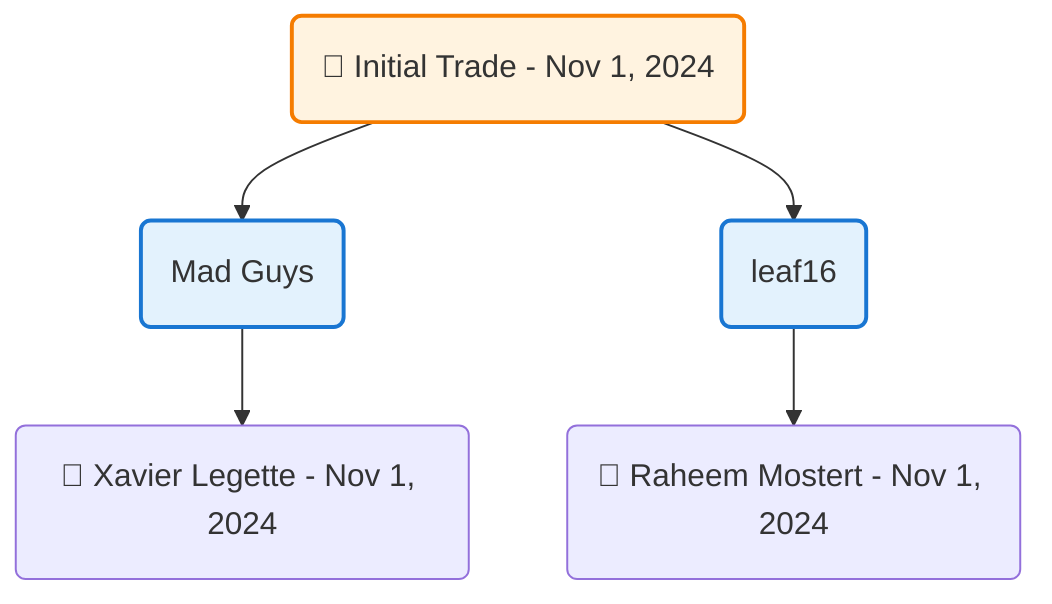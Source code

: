 flowchart TD

    TRADE_MAIN("🔄 Initial Trade - Nov 1, 2024")
    TEAM_1("Mad Guys")
    TEAM_2("leaf16")
    NODE_ba40d720-93a2-46a3-9386-d162ec500027("🔄 Xavier Legette - Nov 1, 2024")
    NODE_184358db-7baf-4f9a-afdf-d1669d8b59a4("🔄 Raheem Mostert - Nov 1, 2024")

    TRADE_MAIN --> TEAM_1
    TRADE_MAIN --> TEAM_2
    TEAM_1 --> NODE_ba40d720-93a2-46a3-9386-d162ec500027
    TEAM_2 --> NODE_184358db-7baf-4f9a-afdf-d1669d8b59a4

    %% Node styling
    classDef teamNode fill:#e3f2fd,stroke:#1976d2,stroke-width:2px
    classDef tradeNode fill:#fff3e0,stroke:#f57c00,stroke-width:2px
    classDef playerNode fill:#f3e5f5,stroke:#7b1fa2,stroke-width:1px
    classDef nonRootPlayerNode fill:#f5f5f5,stroke:#757575,stroke-width:1px
    classDef endNode fill:#ffebee,stroke:#c62828,stroke-width:2px
    classDef waiverNode fill:#e8f5e8,stroke:#388e3c,stroke-width:2px
    classDef championshipNode fill:#fff9c4,stroke:#f57f17,stroke-width:3px

    class TEAM_1,TEAM_2 teamNode
    class TRADE_MAIN tradeNode